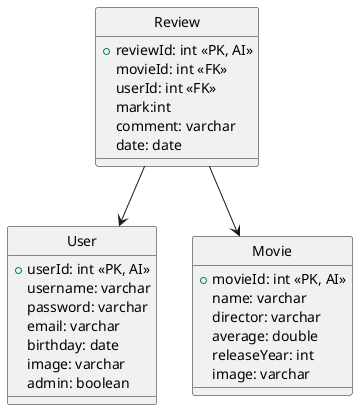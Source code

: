 @startuml MLD

hide circle

entity User {
  +userId: int <<PK, AI>>
  username: varchar
  password: varchar
  email: varchar
  birthday: date
  image: varchar
  admin: boolean
}

entity Movie {
  +movieId: int <<PK, AI>>
  name: varchar
  director: varchar
  average: double
  releaseYear: int
  image: varchar
}

entity Review {
  +reviewId: int <<PK, AI>>
  movieId: int <<FK>>
  userId: int <<FK>>
  mark:int
  comment: varchar
  date: date
}

Review --> User 
Review --> Movie 

@enduml
